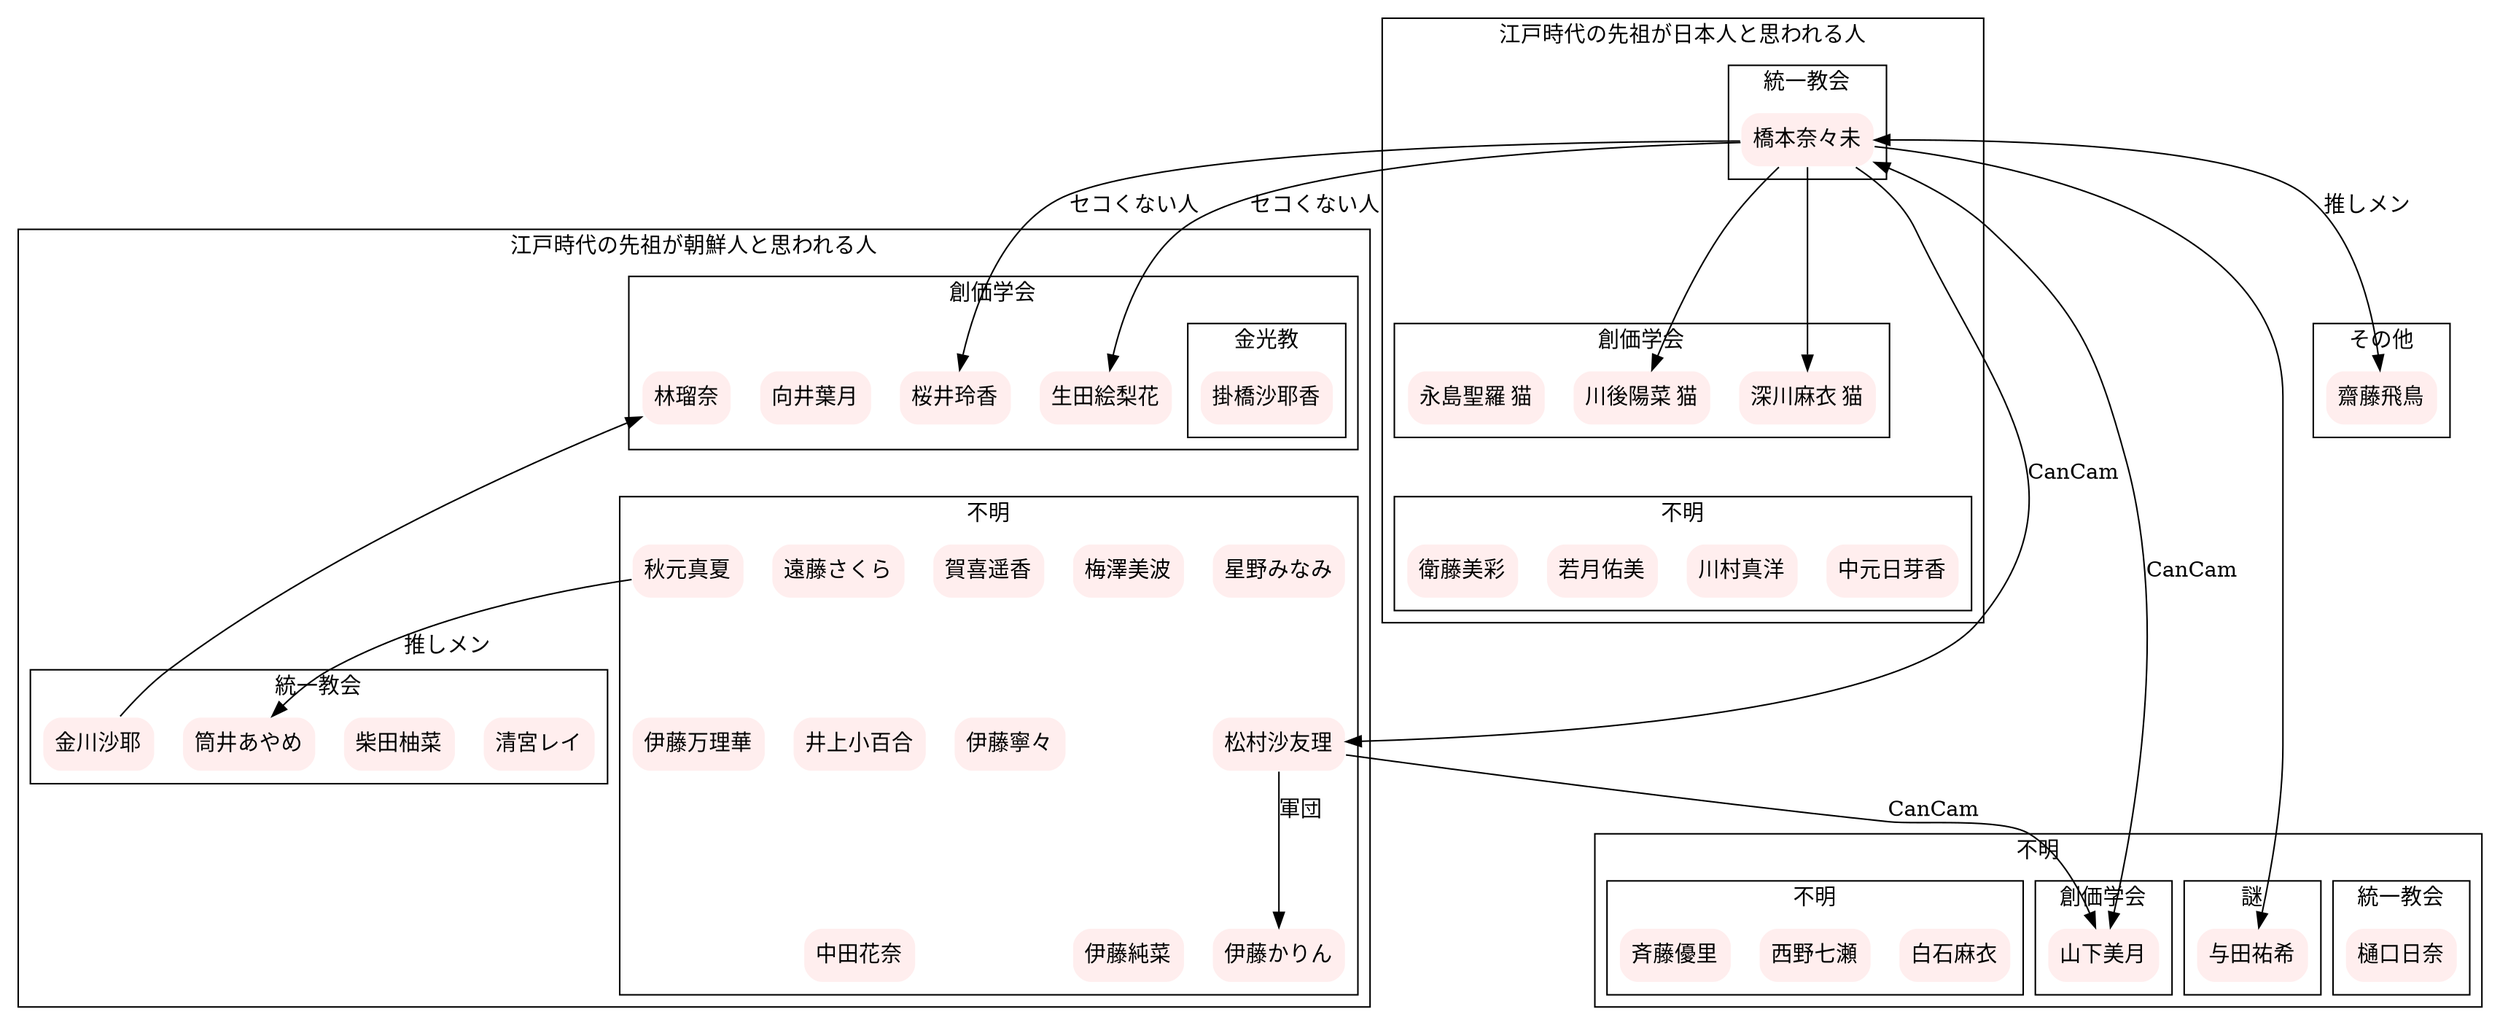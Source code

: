 digraph graph_name {
  graph [
    charset = "UTF-8";
  ];

  node[
    shape = box 
    style = "rounded,filled"
    color = "#FFFFFF",
    fillcolor = "#FFEEEE",
  ]mukai;  

  subgraph cluster_korea {
    label="江戸時代の先祖が朝鮮人と思われる人";
    fillcolor="#EEEEFF";
    subgraph cluster_ks {
      label="創価学会";
      reika[label="桜井玲香"]
      erika[label="生田絵梨花"]
      hayashi[label="林瑠奈"]
      mukai[label="向井葉月"];
      subgraph cluster_kk {
        label="金光教";
        kakehashi[label="掛橋沙耶香"]
      };
    };

  
    subgraph cluster_kc {
      label="統一教会";
      seimiya[label="清宮レイ"]
      yuna[label="柴田柚菜"]
      ayame[label="筒井あやめ"]
      kinkawa[label="金川沙耶"]
    };

    subgraph cluster_ku {
      label="不明";
      ringo[label="松村沙友理"]
      manatu[label="秋元真夏"]
      umemayo[label="梅澤美波"];
      haruchan[label="賀喜遥香"];
      sakura[label="遠藤さくら"]
      minami[label="星野みなみ"]
      sayu[label="井上小百合"]
      marika[label="伊藤万理華"]
      nene[label="伊藤寧々"]
      junna[label="伊藤純菜"]
      karin[label="伊藤かりん"]
      kana[label="中田花奈"]
      minami->ringo[style=invis]
      ringo -> junna[style=invis]
      ringo -> karin[label="軍団"]
      sayu->kana[style=invis]
    }

    hayashi -> kinkawa[dir=back]

    manatu -> ayame[label="推しメン"]
    manatu ->marika[style=invis]
    manatu ->sayu[style=invis]
    manatu -> nene[style=invis]
  }

  subgraph cluster_japan {
    label="江戸時代の先祖が日本人と思われる人";
    subgraph cluster_jc {
      label="統一教会";
      hashimoto[label="橋本奈々未"]
    }

    subgraph cluster_js {
      label = "創価学会";
      hinapyon[label="川後陽菜 猫"]
      fukagawa[label="深川麻衣 猫"]
      rarin[label="永島聖羅 猫"]
    }

    subgraph  cluster_ju {
      label="不明"
      himetan[label="中元日芽香"]
      rotty[label="川村真洋"]
      waka[label="若月佑美"]
      misa[label="衛藤美彩"]
    }
    rarin -> misa [style=invis]
  }

  subgraph cluster_unk {
    label="不明";
    subgraph cluster_uc {
      label="統一教会"
      chima[label="樋口日奈"]
    }
    subgraph cluster_us {
      label="創価学会"
      miduki[label="山下美月"];
    }

    subgraph cluster_uu {
      label="謎"
      yoda[label="与田祐希"]
    }

    subgraph cluster_uuu {
      label="不明"
      maiyan[label="白石麻衣"]
      nanase[label="西野七瀬"]
      yuuri[label="斉藤優里"]
    }
  }

  subgraph cluster_special {
    label="その他"
    asunyan[label="齋藤飛鳥"]
  }

  mukai->hashimoto[style=invis]
  hashimoto->kakehashi[style=invis]
  mukai -> himetan[style=invis]
  hashimoto -> himetan[style=invis]
  kakehashi -> sakura[style=invis]
  sakura -> hinapyon[style=invis]
  hashimoto -> miduki[dir=both, label="CanCam"]
  hashimoto -> asunyan[dir=both,label="推しメン"]
  hashimoto -> fukagawa
  hashimoto -> hinapyon
  hashimoto -> yoda
  hashimoto -> reika[label="セコくない人"]
  hashimoto -> erika[label="セコくない人"]
  hashimoto -> ringo[label="CanCam"]
  ringo -> miduki[label="CanCam"]

  hinapyon -> miduki[style=invis]
}
